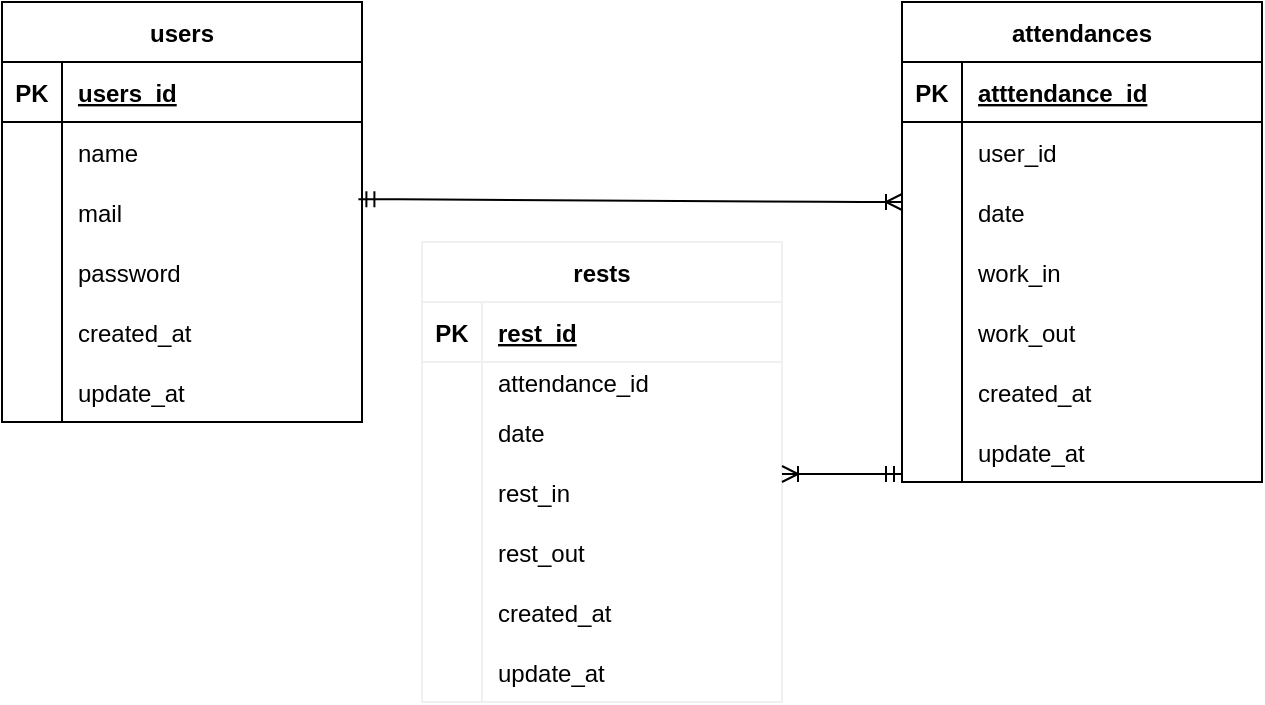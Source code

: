 <mxfile>
    <diagram id="nTJV4Loxyt_NH-GRBswt" name="ER図">
        <mxGraphModel dx="484" dy="437" grid="1" gridSize="10" guides="1" tooltips="1" connect="1" arrows="1" fold="1" page="1" pageScale="1" pageWidth="827" pageHeight="1169" math="0" shadow="0">
            <root>
                <mxCell id="hL3e8tmeQsEhtTZNqS-z-0"/>
                <mxCell id="hL3e8tmeQsEhtTZNqS-z-1" parent="hL3e8tmeQsEhtTZNqS-z-0"/>
                <mxCell id="zL-FLxDJa7hUAe-2lxW--0" value="users" style="shape=table;startSize=30;container=1;collapsible=1;childLayout=tableLayout;fixedRows=1;rowLines=0;fontStyle=1;align=center;resizeLast=1;" parent="hL3e8tmeQsEhtTZNqS-z-1" vertex="1">
                    <mxGeometry x="50" y="60" width="180" height="210" as="geometry"/>
                </mxCell>
                <mxCell id="zL-FLxDJa7hUAe-2lxW--1" value="" style="shape=partialRectangle;collapsible=0;dropTarget=0;pointerEvents=0;fillColor=none;top=0;left=0;bottom=1;right=0;points=[[0,0.5],[1,0.5]];portConstraint=eastwest;" parent="zL-FLxDJa7hUAe-2lxW--0" vertex="1">
                    <mxGeometry y="30" width="180" height="30" as="geometry"/>
                </mxCell>
                <mxCell id="zL-FLxDJa7hUAe-2lxW--2" value="PK" style="shape=partialRectangle;connectable=0;fillColor=none;top=0;left=0;bottom=0;right=0;fontStyle=1;overflow=hidden;" parent="zL-FLxDJa7hUAe-2lxW--1" vertex="1">
                    <mxGeometry width="30" height="30" as="geometry">
                        <mxRectangle width="30" height="30" as="alternateBounds"/>
                    </mxGeometry>
                </mxCell>
                <mxCell id="zL-FLxDJa7hUAe-2lxW--3" value="users_id" style="shape=partialRectangle;connectable=0;fillColor=none;top=0;left=0;bottom=0;right=0;align=left;spacingLeft=6;fontStyle=5;overflow=hidden;" parent="zL-FLxDJa7hUAe-2lxW--1" vertex="1">
                    <mxGeometry x="30" width="150" height="30" as="geometry">
                        <mxRectangle width="150" height="30" as="alternateBounds"/>
                    </mxGeometry>
                </mxCell>
                <mxCell id="zL-FLxDJa7hUAe-2lxW--4" value="" style="shape=partialRectangle;collapsible=0;dropTarget=0;pointerEvents=0;fillColor=none;top=0;left=0;bottom=0;right=0;points=[[0,0.5],[1,0.5]];portConstraint=eastwest;" parent="zL-FLxDJa7hUAe-2lxW--0" vertex="1">
                    <mxGeometry y="60" width="180" height="30" as="geometry"/>
                </mxCell>
                <mxCell id="zL-FLxDJa7hUAe-2lxW--5" value="" style="shape=partialRectangle;connectable=0;fillColor=none;top=0;left=0;bottom=0;right=0;editable=1;overflow=hidden;" parent="zL-FLxDJa7hUAe-2lxW--4" vertex="1">
                    <mxGeometry width="30" height="30" as="geometry">
                        <mxRectangle width="30" height="30" as="alternateBounds"/>
                    </mxGeometry>
                </mxCell>
                <mxCell id="zL-FLxDJa7hUAe-2lxW--6" value="name" style="shape=partialRectangle;connectable=0;fillColor=none;top=0;left=0;bottom=0;right=0;align=left;spacingLeft=6;overflow=hidden;" parent="zL-FLxDJa7hUAe-2lxW--4" vertex="1">
                    <mxGeometry x="30" width="150" height="30" as="geometry">
                        <mxRectangle width="150" height="30" as="alternateBounds"/>
                    </mxGeometry>
                </mxCell>
                <mxCell id="zL-FLxDJa7hUAe-2lxW--7" value="" style="shape=partialRectangle;collapsible=0;dropTarget=0;pointerEvents=0;fillColor=none;top=0;left=0;bottom=0;right=0;points=[[0,0.5],[1,0.5]];portConstraint=eastwest;" parent="zL-FLxDJa7hUAe-2lxW--0" vertex="1">
                    <mxGeometry y="90" width="180" height="30" as="geometry"/>
                </mxCell>
                <mxCell id="zL-FLxDJa7hUAe-2lxW--8" value="" style="shape=partialRectangle;connectable=0;fillColor=none;top=0;left=0;bottom=0;right=0;editable=1;overflow=hidden;" parent="zL-FLxDJa7hUAe-2lxW--7" vertex="1">
                    <mxGeometry width="30" height="30" as="geometry">
                        <mxRectangle width="30" height="30" as="alternateBounds"/>
                    </mxGeometry>
                </mxCell>
                <mxCell id="zL-FLxDJa7hUAe-2lxW--9" value="mail" style="shape=partialRectangle;connectable=0;fillColor=none;top=0;left=0;bottom=0;right=0;align=left;spacingLeft=6;overflow=hidden;" parent="zL-FLxDJa7hUAe-2lxW--7" vertex="1">
                    <mxGeometry x="30" width="150" height="30" as="geometry">
                        <mxRectangle width="150" height="30" as="alternateBounds"/>
                    </mxGeometry>
                </mxCell>
                <mxCell id="zL-FLxDJa7hUAe-2lxW--10" value="" style="shape=partialRectangle;collapsible=0;dropTarget=0;pointerEvents=0;fillColor=none;top=0;left=0;bottom=0;right=0;points=[[0,0.5],[1,0.5]];portConstraint=eastwest;" parent="zL-FLxDJa7hUAe-2lxW--0" vertex="1">
                    <mxGeometry y="120" width="180" height="30" as="geometry"/>
                </mxCell>
                <mxCell id="zL-FLxDJa7hUAe-2lxW--11" value="" style="shape=partialRectangle;connectable=0;fillColor=none;top=0;left=0;bottom=0;right=0;editable=1;overflow=hidden;" parent="zL-FLxDJa7hUAe-2lxW--10" vertex="1">
                    <mxGeometry width="30" height="30" as="geometry">
                        <mxRectangle width="30" height="30" as="alternateBounds"/>
                    </mxGeometry>
                </mxCell>
                <mxCell id="zL-FLxDJa7hUAe-2lxW--12" value="password" style="shape=partialRectangle;connectable=0;fillColor=none;top=0;left=0;bottom=0;right=0;align=left;spacingLeft=6;overflow=hidden;" parent="zL-FLxDJa7hUAe-2lxW--10" vertex="1">
                    <mxGeometry x="30" width="150" height="30" as="geometry">
                        <mxRectangle width="150" height="30" as="alternateBounds"/>
                    </mxGeometry>
                </mxCell>
                <mxCell id="AmirYambSO5f0G9oRHik-4" style="shape=partialRectangle;collapsible=0;dropTarget=0;pointerEvents=0;fillColor=none;top=0;left=0;bottom=0;right=0;points=[[0,0.5],[1,0.5]];portConstraint=eastwest;" parent="zL-FLxDJa7hUAe-2lxW--0" vertex="1">
                    <mxGeometry y="150" width="180" height="30" as="geometry"/>
                </mxCell>
                <mxCell id="AmirYambSO5f0G9oRHik-5" style="shape=partialRectangle;connectable=0;fillColor=none;top=0;left=0;bottom=0;right=0;editable=1;overflow=hidden;" parent="AmirYambSO5f0G9oRHik-4" vertex="1">
                    <mxGeometry width="30" height="30" as="geometry">
                        <mxRectangle width="30" height="30" as="alternateBounds"/>
                    </mxGeometry>
                </mxCell>
                <mxCell id="AmirYambSO5f0G9oRHik-6" value="created_at" style="shape=partialRectangle;connectable=0;fillColor=none;top=0;left=0;bottom=0;right=0;align=left;spacingLeft=6;overflow=hidden;" parent="AmirYambSO5f0G9oRHik-4" vertex="1">
                    <mxGeometry x="30" width="150" height="30" as="geometry">
                        <mxRectangle width="150" height="30" as="alternateBounds"/>
                    </mxGeometry>
                </mxCell>
                <mxCell id="AmirYambSO5f0G9oRHik-1" style="shape=partialRectangle;collapsible=0;dropTarget=0;pointerEvents=0;fillColor=none;top=0;left=0;bottom=0;right=0;points=[[0,0.5],[1,0.5]];portConstraint=eastwest;" parent="zL-FLxDJa7hUAe-2lxW--0" vertex="1">
                    <mxGeometry y="180" width="180" height="30" as="geometry"/>
                </mxCell>
                <mxCell id="AmirYambSO5f0G9oRHik-2" style="shape=partialRectangle;connectable=0;fillColor=none;top=0;left=0;bottom=0;right=0;editable=1;overflow=hidden;" parent="AmirYambSO5f0G9oRHik-1" vertex="1">
                    <mxGeometry width="30" height="30" as="geometry">
                        <mxRectangle width="30" height="30" as="alternateBounds"/>
                    </mxGeometry>
                </mxCell>
                <mxCell id="AmirYambSO5f0G9oRHik-3" value="update_at" style="shape=partialRectangle;connectable=0;fillColor=none;top=0;left=0;bottom=0;right=0;align=left;spacingLeft=6;overflow=hidden;" parent="AmirYambSO5f0G9oRHik-1" vertex="1">
                    <mxGeometry x="30" width="150" height="30" as="geometry">
                        <mxRectangle width="150" height="30" as="alternateBounds"/>
                    </mxGeometry>
                </mxCell>
                <mxCell id="zL-FLxDJa7hUAe-2lxW--13" value="attendances" style="shape=table;startSize=30;container=1;collapsible=1;childLayout=tableLayout;fixedRows=1;rowLines=0;fontStyle=1;align=center;resizeLast=1;" parent="hL3e8tmeQsEhtTZNqS-z-1" vertex="1">
                    <mxGeometry x="500" y="60" width="180" height="240" as="geometry"/>
                </mxCell>
                <mxCell id="zL-FLxDJa7hUAe-2lxW--14" value="" style="shape=partialRectangle;collapsible=0;dropTarget=0;pointerEvents=0;fillColor=none;top=0;left=0;bottom=1;right=0;points=[[0,0.5],[1,0.5]];portConstraint=eastwest;" parent="zL-FLxDJa7hUAe-2lxW--13" vertex="1">
                    <mxGeometry y="30" width="180" height="30" as="geometry"/>
                </mxCell>
                <mxCell id="zL-FLxDJa7hUAe-2lxW--15" value="PK" style="shape=partialRectangle;connectable=0;fillColor=none;top=0;left=0;bottom=0;right=0;fontStyle=1;overflow=hidden;" parent="zL-FLxDJa7hUAe-2lxW--14" vertex="1">
                    <mxGeometry width="30" height="30" as="geometry">
                        <mxRectangle width="30" height="30" as="alternateBounds"/>
                    </mxGeometry>
                </mxCell>
                <mxCell id="zL-FLxDJa7hUAe-2lxW--16" value="atttendance_id" style="shape=partialRectangle;connectable=0;fillColor=none;top=0;left=0;bottom=0;right=0;align=left;spacingLeft=6;fontStyle=5;overflow=hidden;" parent="zL-FLxDJa7hUAe-2lxW--14" vertex="1">
                    <mxGeometry x="30" width="150" height="30" as="geometry">
                        <mxRectangle width="150" height="30" as="alternateBounds"/>
                    </mxGeometry>
                </mxCell>
                <mxCell id="sh0FTG0q11kd6IA_YInP-0" style="shape=partialRectangle;collapsible=0;dropTarget=0;pointerEvents=0;fillColor=none;top=0;left=0;bottom=0;right=0;points=[[0,0.5],[1,0.5]];portConstraint=eastwest;" parent="zL-FLxDJa7hUAe-2lxW--13" vertex="1">
                    <mxGeometry y="60" width="180" height="30" as="geometry"/>
                </mxCell>
                <mxCell id="sh0FTG0q11kd6IA_YInP-1" style="shape=partialRectangle;connectable=0;fillColor=none;top=0;left=0;bottom=0;right=0;editable=1;overflow=hidden;" parent="sh0FTG0q11kd6IA_YInP-0" vertex="1">
                    <mxGeometry width="30" height="30" as="geometry">
                        <mxRectangle width="30" height="30" as="alternateBounds"/>
                    </mxGeometry>
                </mxCell>
                <mxCell id="sh0FTG0q11kd6IA_YInP-2" value="user_id" style="shape=partialRectangle;connectable=0;fillColor=none;top=0;left=0;bottom=0;right=0;align=left;spacingLeft=6;overflow=hidden;" parent="sh0FTG0q11kd6IA_YInP-0" vertex="1">
                    <mxGeometry x="30" width="150" height="30" as="geometry">
                        <mxRectangle width="150" height="30" as="alternateBounds"/>
                    </mxGeometry>
                </mxCell>
                <mxCell id="zL-FLxDJa7hUAe-2lxW--17" value="" style="shape=partialRectangle;collapsible=0;dropTarget=0;pointerEvents=0;fillColor=none;top=0;left=0;bottom=0;right=0;points=[[0,0.5],[1,0.5]];portConstraint=eastwest;" parent="zL-FLxDJa7hUAe-2lxW--13" vertex="1">
                    <mxGeometry y="90" width="180" height="30" as="geometry"/>
                </mxCell>
                <mxCell id="zL-FLxDJa7hUAe-2lxW--18" value="" style="shape=partialRectangle;connectable=0;fillColor=none;top=0;left=0;bottom=0;right=0;editable=1;overflow=hidden;" parent="zL-FLxDJa7hUAe-2lxW--17" vertex="1">
                    <mxGeometry width="30" height="30" as="geometry">
                        <mxRectangle width="30" height="30" as="alternateBounds"/>
                    </mxGeometry>
                </mxCell>
                <mxCell id="zL-FLxDJa7hUAe-2lxW--19" value="date" style="shape=partialRectangle;connectable=0;fillColor=none;top=0;left=0;bottom=0;right=0;align=left;spacingLeft=6;overflow=hidden;" parent="zL-FLxDJa7hUAe-2lxW--17" vertex="1">
                    <mxGeometry x="30" width="150" height="30" as="geometry">
                        <mxRectangle width="150" height="30" as="alternateBounds"/>
                    </mxGeometry>
                </mxCell>
                <mxCell id="zL-FLxDJa7hUAe-2lxW--23" value="" style="shape=partialRectangle;collapsible=0;dropTarget=0;pointerEvents=0;fillColor=none;top=0;left=0;bottom=0;right=0;points=[[0,0.5],[1,0.5]];portConstraint=eastwest;" parent="zL-FLxDJa7hUAe-2lxW--13" vertex="1">
                    <mxGeometry y="120" width="180" height="30" as="geometry"/>
                </mxCell>
                <mxCell id="zL-FLxDJa7hUAe-2lxW--24" value="" style="shape=partialRectangle;connectable=0;fillColor=none;top=0;left=0;bottom=0;right=0;editable=1;overflow=hidden;" parent="zL-FLxDJa7hUAe-2lxW--23" vertex="1">
                    <mxGeometry width="30" height="30" as="geometry">
                        <mxRectangle width="30" height="30" as="alternateBounds"/>
                    </mxGeometry>
                </mxCell>
                <mxCell id="zL-FLxDJa7hUAe-2lxW--25" value="work_in      " style="shape=partialRectangle;connectable=0;fillColor=none;top=0;left=0;bottom=0;right=0;align=left;spacingLeft=6;overflow=hidden;" parent="zL-FLxDJa7hUAe-2lxW--23" vertex="1">
                    <mxGeometry x="30" width="150" height="30" as="geometry">
                        <mxRectangle width="150" height="30" as="alternateBounds"/>
                    </mxGeometry>
                </mxCell>
                <mxCell id="zL-FLxDJa7hUAe-2lxW--29" style="shape=partialRectangle;collapsible=0;dropTarget=0;pointerEvents=0;fillColor=none;top=0;left=0;bottom=0;right=0;points=[[0,0.5],[1,0.5]];portConstraint=eastwest;" parent="zL-FLxDJa7hUAe-2lxW--13" vertex="1">
                    <mxGeometry y="150" width="180" height="30" as="geometry"/>
                </mxCell>
                <mxCell id="zL-FLxDJa7hUAe-2lxW--30" style="shape=partialRectangle;connectable=0;fillColor=none;top=0;left=0;bottom=0;right=0;editable=1;overflow=hidden;" parent="zL-FLxDJa7hUAe-2lxW--29" vertex="1">
                    <mxGeometry width="30" height="30" as="geometry">
                        <mxRectangle width="30" height="30" as="alternateBounds"/>
                    </mxGeometry>
                </mxCell>
                <mxCell id="zL-FLxDJa7hUAe-2lxW--31" value="work_out" style="shape=partialRectangle;connectable=0;fillColor=none;top=0;left=0;bottom=0;right=0;align=left;spacingLeft=6;overflow=hidden;" parent="zL-FLxDJa7hUAe-2lxW--29" vertex="1">
                    <mxGeometry x="30" width="150" height="30" as="geometry">
                        <mxRectangle width="150" height="30" as="alternateBounds"/>
                    </mxGeometry>
                </mxCell>
                <mxCell id="zL-FLxDJa7hUAe-2lxW--41" style="shape=partialRectangle;collapsible=0;dropTarget=0;pointerEvents=0;fillColor=none;top=0;left=0;bottom=0;right=0;points=[[0,0.5],[1,0.5]];portConstraint=eastwest;" parent="zL-FLxDJa7hUAe-2lxW--13" vertex="1">
                    <mxGeometry y="180" width="180" height="30" as="geometry"/>
                </mxCell>
                <mxCell id="zL-FLxDJa7hUAe-2lxW--42" style="shape=partialRectangle;connectable=0;fillColor=none;top=0;left=0;bottom=0;right=0;editable=1;overflow=hidden;" parent="zL-FLxDJa7hUAe-2lxW--41" vertex="1">
                    <mxGeometry width="30" height="30" as="geometry">
                        <mxRectangle width="30" height="30" as="alternateBounds"/>
                    </mxGeometry>
                </mxCell>
                <mxCell id="zL-FLxDJa7hUAe-2lxW--43" value="created_at" style="shape=partialRectangle;connectable=0;fillColor=none;top=0;left=0;bottom=0;right=0;align=left;spacingLeft=6;overflow=hidden;" parent="zL-FLxDJa7hUAe-2lxW--41" vertex="1">
                    <mxGeometry x="30" width="150" height="30" as="geometry">
                        <mxRectangle width="150" height="30" as="alternateBounds"/>
                    </mxGeometry>
                </mxCell>
                <mxCell id="AmirYambSO5f0G9oRHik-7" style="shape=partialRectangle;collapsible=0;dropTarget=0;pointerEvents=0;fillColor=none;top=0;left=0;bottom=0;right=0;points=[[0,0.5],[1,0.5]];portConstraint=eastwest;" parent="zL-FLxDJa7hUAe-2lxW--13" vertex="1">
                    <mxGeometry y="210" width="180" height="30" as="geometry"/>
                </mxCell>
                <mxCell id="AmirYambSO5f0G9oRHik-8" style="shape=partialRectangle;connectable=0;fillColor=none;top=0;left=0;bottom=0;right=0;editable=1;overflow=hidden;" parent="AmirYambSO5f0G9oRHik-7" vertex="1">
                    <mxGeometry width="30" height="30" as="geometry">
                        <mxRectangle width="30" height="30" as="alternateBounds"/>
                    </mxGeometry>
                </mxCell>
                <mxCell id="AmirYambSO5f0G9oRHik-9" value="update_at" style="shape=partialRectangle;connectable=0;fillColor=none;top=0;left=0;bottom=0;right=0;align=left;spacingLeft=6;overflow=hidden;" parent="AmirYambSO5f0G9oRHik-7" vertex="1">
                    <mxGeometry x="30" width="150" height="30" as="geometry">
                        <mxRectangle width="150" height="30" as="alternateBounds"/>
                    </mxGeometry>
                </mxCell>
                <mxCell id="zL-FLxDJa7hUAe-2lxW--44" value="rests" style="shape=table;startSize=30;container=1;collapsible=1;childLayout=tableLayout;fixedRows=1;rowLines=0;fontStyle=1;align=center;resizeLast=1;strokeColor=#F0F0F0;" parent="hL3e8tmeQsEhtTZNqS-z-1" vertex="1">
                    <mxGeometry x="260" y="180" width="180" height="230" as="geometry"/>
                </mxCell>
                <mxCell id="zL-FLxDJa7hUAe-2lxW--45" value="" style="shape=partialRectangle;collapsible=0;dropTarget=0;pointerEvents=0;fillColor=none;top=0;left=0;bottom=1;right=0;points=[[0,0.5],[1,0.5]];portConstraint=eastwest;strokeColor=#F0F0F0;" parent="zL-FLxDJa7hUAe-2lxW--44" vertex="1">
                    <mxGeometry y="30" width="180" height="30" as="geometry"/>
                </mxCell>
                <mxCell id="zL-FLxDJa7hUAe-2lxW--46" value="PK" style="shape=partialRectangle;connectable=0;fillColor=none;top=0;left=0;bottom=0;right=0;fontStyle=1;overflow=hidden;strokeColor=#F0F0F0;" parent="zL-FLxDJa7hUAe-2lxW--45" vertex="1">
                    <mxGeometry width="30" height="30" as="geometry">
                        <mxRectangle width="30" height="30" as="alternateBounds"/>
                    </mxGeometry>
                </mxCell>
                <mxCell id="zL-FLxDJa7hUAe-2lxW--47" value="rest_id" style="shape=partialRectangle;connectable=0;fillColor=none;top=0;left=0;bottom=0;right=0;align=left;spacingLeft=6;fontStyle=5;overflow=hidden;strokeColor=#F0F0F0;" parent="zL-FLxDJa7hUAe-2lxW--45" vertex="1">
                    <mxGeometry x="30" width="150" height="30" as="geometry">
                        <mxRectangle width="150" height="30" as="alternateBounds"/>
                    </mxGeometry>
                </mxCell>
                <mxCell id="sh0FTG0q11kd6IA_YInP-3" style="shape=partialRectangle;collapsible=0;dropTarget=0;pointerEvents=0;fillColor=none;top=0;left=0;bottom=0;right=0;points=[[0,0.5],[1,0.5]];portConstraint=eastwest;strokeColor=#F0F0F0;" parent="zL-FLxDJa7hUAe-2lxW--44" vertex="1">
                    <mxGeometry y="60" width="180" height="20" as="geometry"/>
                </mxCell>
                <mxCell id="sh0FTG0q11kd6IA_YInP-4" style="shape=partialRectangle;connectable=0;fillColor=none;top=0;left=0;bottom=0;right=0;editable=1;overflow=hidden;strokeColor=#F0F0F0;" parent="sh0FTG0q11kd6IA_YInP-3" vertex="1">
                    <mxGeometry width="30" height="20" as="geometry">
                        <mxRectangle width="30" height="20" as="alternateBounds"/>
                    </mxGeometry>
                </mxCell>
                <mxCell id="sh0FTG0q11kd6IA_YInP-5" value="attendance_id" style="shape=partialRectangle;connectable=0;fillColor=none;top=0;left=0;bottom=0;right=0;align=left;spacingLeft=6;overflow=hidden;strokeColor=#F0F0F0;" parent="sh0FTG0q11kd6IA_YInP-3" vertex="1">
                    <mxGeometry x="30" width="150" height="20" as="geometry">
                        <mxRectangle width="150" height="20" as="alternateBounds"/>
                    </mxGeometry>
                </mxCell>
                <mxCell id="EEEwEGa2xTdwV4NCMWIm-3" style="shape=partialRectangle;collapsible=0;dropTarget=0;pointerEvents=0;fillColor=none;top=0;left=0;bottom=0;right=0;points=[[0,0.5],[1,0.5]];portConstraint=eastwest;strokeColor=#F0F0F0;" parent="zL-FLxDJa7hUAe-2lxW--44" vertex="1">
                    <mxGeometry y="80" width="180" height="30" as="geometry"/>
                </mxCell>
                <mxCell id="EEEwEGa2xTdwV4NCMWIm-4" style="shape=partialRectangle;connectable=0;fillColor=none;top=0;left=0;bottom=0;right=0;editable=1;overflow=hidden;strokeColor=#F0F0F0;" parent="EEEwEGa2xTdwV4NCMWIm-3" vertex="1">
                    <mxGeometry width="30" height="30" as="geometry">
                        <mxRectangle width="30" height="30" as="alternateBounds"/>
                    </mxGeometry>
                </mxCell>
                <mxCell id="EEEwEGa2xTdwV4NCMWIm-5" value="date" style="shape=partialRectangle;connectable=0;fillColor=none;top=0;left=0;bottom=0;right=0;align=left;spacingLeft=6;overflow=hidden;strokeColor=#F0F0F0;" parent="EEEwEGa2xTdwV4NCMWIm-3" vertex="1">
                    <mxGeometry x="30" width="150" height="30" as="geometry">
                        <mxRectangle width="150" height="30" as="alternateBounds"/>
                    </mxGeometry>
                </mxCell>
                <mxCell id="zL-FLxDJa7hUAe-2lxW--48" value="" style="shape=partialRectangle;collapsible=0;dropTarget=0;pointerEvents=0;fillColor=none;top=0;left=0;bottom=0;right=0;points=[[0,0.5],[1,0.5]];portConstraint=eastwest;strokeColor=#F0F0F0;" parent="zL-FLxDJa7hUAe-2lxW--44" vertex="1">
                    <mxGeometry y="110" width="180" height="30" as="geometry"/>
                </mxCell>
                <mxCell id="zL-FLxDJa7hUAe-2lxW--49" value="" style="shape=partialRectangle;connectable=0;fillColor=none;top=0;left=0;bottom=0;right=0;editable=1;overflow=hidden;strokeColor=#F0F0F0;" parent="zL-FLxDJa7hUAe-2lxW--48" vertex="1">
                    <mxGeometry width="30" height="30" as="geometry">
                        <mxRectangle width="30" height="30" as="alternateBounds"/>
                    </mxGeometry>
                </mxCell>
                <mxCell id="zL-FLxDJa7hUAe-2lxW--50" value="rest_in" style="shape=partialRectangle;connectable=0;fillColor=none;top=0;left=0;bottom=0;right=0;align=left;spacingLeft=6;overflow=hidden;strokeColor=#F0F0F0;" parent="zL-FLxDJa7hUAe-2lxW--48" vertex="1">
                    <mxGeometry x="30" width="150" height="30" as="geometry">
                        <mxRectangle width="150" height="30" as="alternateBounds"/>
                    </mxGeometry>
                </mxCell>
                <mxCell id="zL-FLxDJa7hUAe-2lxW--51" value="" style="shape=partialRectangle;collapsible=0;dropTarget=0;pointerEvents=0;fillColor=none;top=0;left=0;bottom=0;right=0;points=[[0,0.5],[1,0.5]];portConstraint=eastwest;strokeColor=#F0F0F0;" parent="zL-FLxDJa7hUAe-2lxW--44" vertex="1">
                    <mxGeometry y="140" width="180" height="30" as="geometry"/>
                </mxCell>
                <mxCell id="zL-FLxDJa7hUAe-2lxW--52" value="" style="shape=partialRectangle;connectable=0;fillColor=none;top=0;left=0;bottom=0;right=0;editable=1;overflow=hidden;strokeColor=#F0F0F0;" parent="zL-FLxDJa7hUAe-2lxW--51" vertex="1">
                    <mxGeometry width="30" height="30" as="geometry">
                        <mxRectangle width="30" height="30" as="alternateBounds"/>
                    </mxGeometry>
                </mxCell>
                <mxCell id="zL-FLxDJa7hUAe-2lxW--53" value="rest_out" style="shape=partialRectangle;connectable=0;fillColor=none;top=0;left=0;bottom=0;right=0;align=left;spacingLeft=6;overflow=hidden;strokeColor=#F0F0F0;" parent="zL-FLxDJa7hUAe-2lxW--51" vertex="1">
                    <mxGeometry x="30" width="150" height="30" as="geometry">
                        <mxRectangle width="150" height="30" as="alternateBounds"/>
                    </mxGeometry>
                </mxCell>
                <mxCell id="AmirYambSO5f0G9oRHik-16" style="shape=partialRectangle;collapsible=0;dropTarget=0;pointerEvents=0;fillColor=none;top=0;left=0;bottom=0;right=0;points=[[0,0.5],[1,0.5]];portConstraint=eastwest;strokeColor=#F0F0F0;" parent="zL-FLxDJa7hUAe-2lxW--44" vertex="1">
                    <mxGeometry y="170" width="180" height="30" as="geometry"/>
                </mxCell>
                <mxCell id="AmirYambSO5f0G9oRHik-17" style="shape=partialRectangle;connectable=0;fillColor=none;top=0;left=0;bottom=0;right=0;editable=1;overflow=hidden;strokeColor=#F0F0F0;" parent="AmirYambSO5f0G9oRHik-16" vertex="1">
                    <mxGeometry width="30" height="30" as="geometry">
                        <mxRectangle width="30" height="30" as="alternateBounds"/>
                    </mxGeometry>
                </mxCell>
                <mxCell id="AmirYambSO5f0G9oRHik-18" value="created_at" style="shape=partialRectangle;connectable=0;fillColor=none;top=0;left=0;bottom=0;right=0;align=left;spacingLeft=6;overflow=hidden;strokeColor=#F0F0F0;" parent="AmirYambSO5f0G9oRHik-16" vertex="1">
                    <mxGeometry x="30" width="150" height="30" as="geometry">
                        <mxRectangle width="150" height="30" as="alternateBounds"/>
                    </mxGeometry>
                </mxCell>
                <mxCell id="AmirYambSO5f0G9oRHik-13" style="shape=partialRectangle;collapsible=0;dropTarget=0;pointerEvents=0;fillColor=none;top=0;left=0;bottom=0;right=0;points=[[0,0.5],[1,0.5]];portConstraint=eastwest;strokeColor=#F0F0F0;" parent="zL-FLxDJa7hUAe-2lxW--44" vertex="1">
                    <mxGeometry y="200" width="180" height="30" as="geometry"/>
                </mxCell>
                <mxCell id="AmirYambSO5f0G9oRHik-14" style="shape=partialRectangle;connectable=0;fillColor=none;top=0;left=0;bottom=0;right=0;editable=1;overflow=hidden;strokeColor=#F0F0F0;" parent="AmirYambSO5f0G9oRHik-13" vertex="1">
                    <mxGeometry width="30" height="30" as="geometry">
                        <mxRectangle width="30" height="30" as="alternateBounds"/>
                    </mxGeometry>
                </mxCell>
                <mxCell id="AmirYambSO5f0G9oRHik-15" value="update_at" style="shape=partialRectangle;connectable=0;fillColor=none;top=0;left=0;bottom=0;right=0;align=left;spacingLeft=6;overflow=hidden;strokeColor=#F0F0F0;" parent="AmirYambSO5f0G9oRHik-13" vertex="1">
                    <mxGeometry x="30" width="150" height="30" as="geometry">
                        <mxRectangle width="150" height="30" as="alternateBounds"/>
                    </mxGeometry>
                </mxCell>
                <mxCell id="sh0FTG0q11kd6IA_YInP-10" value="" style="fontSize=12;html=1;endArrow=ERoneToMany;startArrow=ERmandOne;" parent="hL3e8tmeQsEhtTZNqS-z-1" edge="1">
                    <mxGeometry width="100" height="100" relative="1" as="geometry">
                        <mxPoint x="500" y="296" as="sourcePoint"/>
                        <mxPoint x="440" y="296" as="targetPoint"/>
                        <Array as="points"/>
                    </mxGeometry>
                </mxCell>
                <mxCell id="AmirYambSO5f0G9oRHik-0" value="" style="edgeStyle=entityRelationEdgeStyle;fontSize=12;html=1;endArrow=ERoneToMany;startArrow=ERmandOne;exitX=0.99;exitY=0.289;exitDx=0;exitDy=0;exitPerimeter=0;" parent="hL3e8tmeQsEhtTZNqS-z-1" source="zL-FLxDJa7hUAe-2lxW--7" edge="1">
                    <mxGeometry width="100" height="100" relative="1" as="geometry">
                        <mxPoint x="390" y="260" as="sourcePoint"/>
                        <mxPoint x="500" y="160" as="targetPoint"/>
                    </mxGeometry>
                </mxCell>
            </root>
        </mxGraphModel>
    </diagram>
    <diagram id="YvnXHgZx90VTqWHyNlWb" name="ユースケース図">
        <mxGraphModel dx="654" dy="437" grid="1" gridSize="10" guides="1" tooltips="1" connect="1" arrows="1" fold="1" page="1" pageScale="1" pageWidth="827" pageHeight="1169" math="0" shadow="0">
            <root>
                <mxCell id="0"/>
                <mxCell id="1" parent="0"/>
                <mxCell id="2" value="従業員" style="shape=umlActor;verticalLabelPosition=bottom;verticalAlign=top;html=1;outlineConnect=0;" parent="1" vertex="1">
                    <mxGeometry x="130" y="50" width="50" height="100" as="geometry"/>
                </mxCell>
                <mxCell id="3" value="" style="rounded=0;whiteSpace=wrap;html=1;" parent="1" vertex="1">
                    <mxGeometry x="205" width="290" height="390" as="geometry"/>
                </mxCell>
                <mxCell id="4" value="出社を記録" style="ellipse;whiteSpace=wrap;html=1;" parent="1" vertex="1">
                    <mxGeometry x="290" y="170" width="120" height="50" as="geometry"/>
                </mxCell>
                <mxCell id="6" value="退社を記録" style="ellipse;whiteSpace=wrap;html=1;" parent="1" vertex="1">
                    <mxGeometry x="290" y="230" width="120" height="50" as="geometry"/>
                </mxCell>
                <mxCell id="7" value="ログイン" style="ellipse;whiteSpace=wrap;html=1;" parent="1" vertex="1">
                    <mxGeometry x="290" y="20" width="120" height="50" as="geometry"/>
                </mxCell>
                <mxCell id="8" value="ログアウト" style="ellipse;whiteSpace=wrap;html=1;" parent="1" vertex="1">
                    <mxGeometry x="290" y="80" width="120" height="50" as="geometry"/>
                </mxCell>
                <mxCell id="9" value="休憩を記録" style="ellipse;whiteSpace=wrap;html=1;" parent="1" vertex="1">
                    <mxGeometry x="290" y="300" width="120" height="50" as="geometry"/>
                </mxCell>
                <mxCell id="10" value="" style="endArrow=classic;html=1;entryX=0;entryY=0.5;entryDx=0;entryDy=0;" parent="1" target="7" edge="1">
                    <mxGeometry width="50" height="50" relative="1" as="geometry">
                        <mxPoint x="180" y="110" as="sourcePoint"/>
                        <mxPoint x="240" y="50" as="targetPoint"/>
                    </mxGeometry>
                </mxCell>
                <mxCell id="11" value="" style="endArrow=classic;html=1;entryX=0;entryY=0.5;entryDx=0;entryDy=0;" parent="1" target="8" edge="1">
                    <mxGeometry width="50" height="50" relative="1" as="geometry">
                        <mxPoint x="180" y="110" as="sourcePoint"/>
                        <mxPoint x="280" y="65" as="targetPoint"/>
                    </mxGeometry>
                </mxCell>
                <mxCell id="12" value="" style="endArrow=classic;html=1;entryX=0;entryY=0.5;entryDx=0;entryDy=0;" parent="1" target="4" edge="1">
                    <mxGeometry width="50" height="50" relative="1" as="geometry">
                        <mxPoint x="180" y="110" as="sourcePoint"/>
                        <mxPoint x="290" y="75" as="targetPoint"/>
                    </mxGeometry>
                </mxCell>
                <mxCell id="13" value="" style="endArrow=classic;html=1;entryX=0;entryY=0.5;entryDx=0;entryDy=0;" parent="1" target="6" edge="1">
                    <mxGeometry width="50" height="50" relative="1" as="geometry">
                        <mxPoint x="180" y="110" as="sourcePoint"/>
                        <mxPoint x="270" y="155" as="targetPoint"/>
                    </mxGeometry>
                </mxCell>
                <mxCell id="14" value="" style="endArrow=classic;html=1;entryX=0;entryY=0.5;entryDx=0;entryDy=0;" parent="1" target="9" edge="1">
                    <mxGeometry width="50" height="50" relative="1" as="geometry">
                        <mxPoint x="180" y="110" as="sourcePoint"/>
                        <mxPoint x="270" y="125" as="targetPoint"/>
                    </mxGeometry>
                </mxCell>
            </root>
        </mxGraphModel>
    </diagram>
</mxfile>
